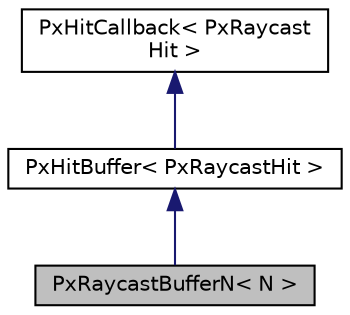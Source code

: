 digraph "PxRaycastBufferN&lt; N &gt;"
{
  edge [fontname="Helvetica",fontsize="10",labelfontname="Helvetica",labelfontsize="10"];
  node [fontname="Helvetica",fontsize="10",shape=record];
  Node0 [label="PxRaycastBufferN\< N \>",height=0.2,width=0.4,color="black", fillcolor="grey75", style="filled", fontcolor="black"];
  Node1 -> Node0 [dir="back",color="midnightblue",fontsize="10",style="solid",fontname="Helvetica"];
  Node1 [label="PxHitBuffer\< PxRaycastHit \>",height=0.2,width=0.4,color="black", fillcolor="white", style="filled",URL="$structPxHitBuffer.html"];
  Node2 -> Node1 [dir="back",color="midnightblue",fontsize="10",style="solid",fontname="Helvetica"];
  Node2 [label="PxHitCallback\< PxRaycast\lHit \>",height=0.2,width=0.4,color="black", fillcolor="white", style="filled",URL="$structPxHitCallback.html"];
}
